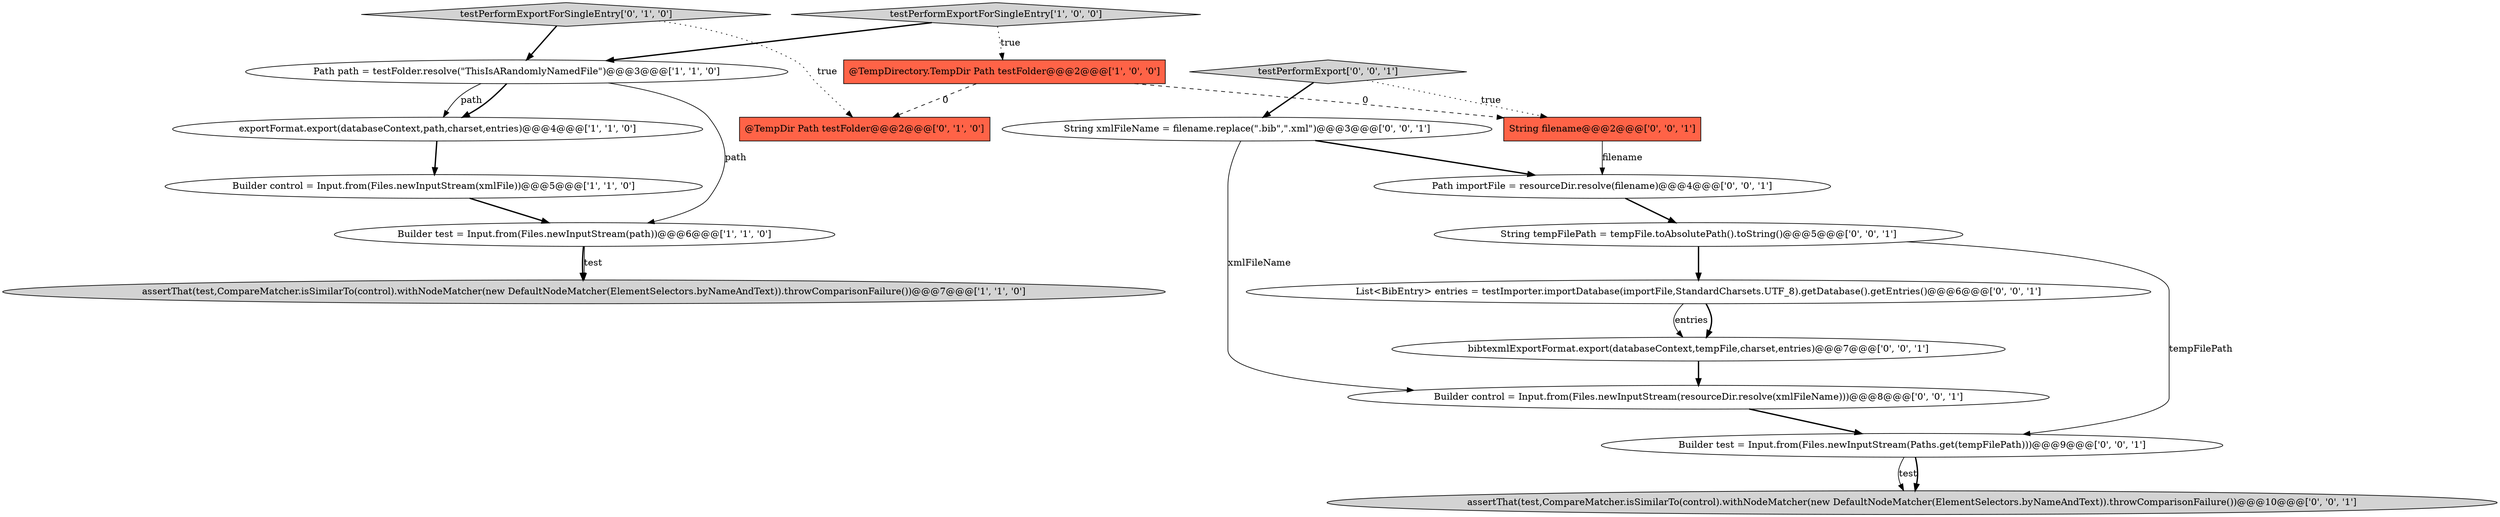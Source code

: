 digraph {
4 [style = filled, label = "Builder test = Input.from(Files.newInputStream(path))@@@6@@@['1', '1', '0']", fillcolor = white, shape = ellipse image = "AAA0AAABBB1BBB"];
8 [style = filled, label = "testPerformExportForSingleEntry['0', '1', '0']", fillcolor = lightgray, shape = diamond image = "AAA0AAABBB2BBB"];
2 [style = filled, label = "exportFormat.export(databaseContext,path,charset,entries)@@@4@@@['1', '1', '0']", fillcolor = white, shape = ellipse image = "AAA0AAABBB1BBB"];
14 [style = filled, label = "Builder test = Input.from(Files.newInputStream(Paths.get(tempFilePath)))@@@9@@@['0', '0', '1']", fillcolor = white, shape = ellipse image = "AAA0AAABBB3BBB"];
16 [style = filled, label = "Builder control = Input.from(Files.newInputStream(resourceDir.resolve(xmlFileName)))@@@8@@@['0', '0', '1']", fillcolor = white, shape = ellipse image = "AAA0AAABBB3BBB"];
5 [style = filled, label = "Builder control = Input.from(Files.newInputStream(xmlFile))@@@5@@@['1', '1', '0']", fillcolor = white, shape = ellipse image = "AAA0AAABBB1BBB"];
17 [style = filled, label = "testPerformExport['0', '0', '1']", fillcolor = lightgray, shape = diamond image = "AAA0AAABBB3BBB"];
12 [style = filled, label = "assertThat(test,CompareMatcher.isSimilarTo(control).withNodeMatcher(new DefaultNodeMatcher(ElementSelectors.byNameAndText)).throwComparisonFailure())@@@10@@@['0', '0', '1']", fillcolor = lightgray, shape = ellipse image = "AAA0AAABBB3BBB"];
3 [style = filled, label = "Path path = testFolder.resolve(\"ThisIsARandomlyNamedFile\")@@@3@@@['1', '1', '0']", fillcolor = white, shape = ellipse image = "AAA0AAABBB1BBB"];
10 [style = filled, label = "Path importFile = resourceDir.resolve(filename)@@@4@@@['0', '0', '1']", fillcolor = white, shape = ellipse image = "AAA0AAABBB3BBB"];
1 [style = filled, label = "@TempDirectory.TempDir Path testFolder@@@2@@@['1', '0', '0']", fillcolor = tomato, shape = box image = "AAA1AAABBB1BBB"];
6 [style = filled, label = "testPerformExportForSingleEntry['1', '0', '0']", fillcolor = lightgray, shape = diamond image = "AAA0AAABBB1BBB"];
9 [style = filled, label = "String filename@@@2@@@['0', '0', '1']", fillcolor = tomato, shape = box image = "AAA0AAABBB3BBB"];
15 [style = filled, label = "bibtexmlExportFormat.export(databaseContext,tempFile,charset,entries)@@@7@@@['0', '0', '1']", fillcolor = white, shape = ellipse image = "AAA0AAABBB3BBB"];
18 [style = filled, label = "List<BibEntry> entries = testImporter.importDatabase(importFile,StandardCharsets.UTF_8).getDatabase().getEntries()@@@6@@@['0', '0', '1']", fillcolor = white, shape = ellipse image = "AAA0AAABBB3BBB"];
0 [style = filled, label = "assertThat(test,CompareMatcher.isSimilarTo(control).withNodeMatcher(new DefaultNodeMatcher(ElementSelectors.byNameAndText)).throwComparisonFailure())@@@7@@@['1', '1', '0']", fillcolor = lightgray, shape = ellipse image = "AAA0AAABBB1BBB"];
11 [style = filled, label = "String tempFilePath = tempFile.toAbsolutePath().toString()@@@5@@@['0', '0', '1']", fillcolor = white, shape = ellipse image = "AAA0AAABBB3BBB"];
13 [style = filled, label = "String xmlFileName = filename.replace(\".bib\",\".xml\")@@@3@@@['0', '0', '1']", fillcolor = white, shape = ellipse image = "AAA0AAABBB3BBB"];
7 [style = filled, label = "@TempDir Path testFolder@@@2@@@['0', '1', '0']", fillcolor = tomato, shape = box image = "AAA1AAABBB2BBB"];
13->10 [style = bold, label=""];
6->3 [style = bold, label=""];
3->2 [style = solid, label="path"];
14->12 [style = solid, label="test"];
8->3 [style = bold, label=""];
18->15 [style = bold, label=""];
3->4 [style = solid, label="path"];
6->1 [style = dotted, label="true"];
8->7 [style = dotted, label="true"];
1->9 [style = dashed, label="0"];
15->16 [style = bold, label=""];
11->18 [style = bold, label=""];
4->0 [style = bold, label=""];
18->15 [style = solid, label="entries"];
4->0 [style = solid, label="test"];
3->2 [style = bold, label=""];
9->10 [style = solid, label="filename"];
13->16 [style = solid, label="xmlFileName"];
14->12 [style = bold, label=""];
5->4 [style = bold, label=""];
17->9 [style = dotted, label="true"];
11->14 [style = solid, label="tempFilePath"];
16->14 [style = bold, label=""];
17->13 [style = bold, label=""];
1->7 [style = dashed, label="0"];
2->5 [style = bold, label=""];
10->11 [style = bold, label=""];
}
